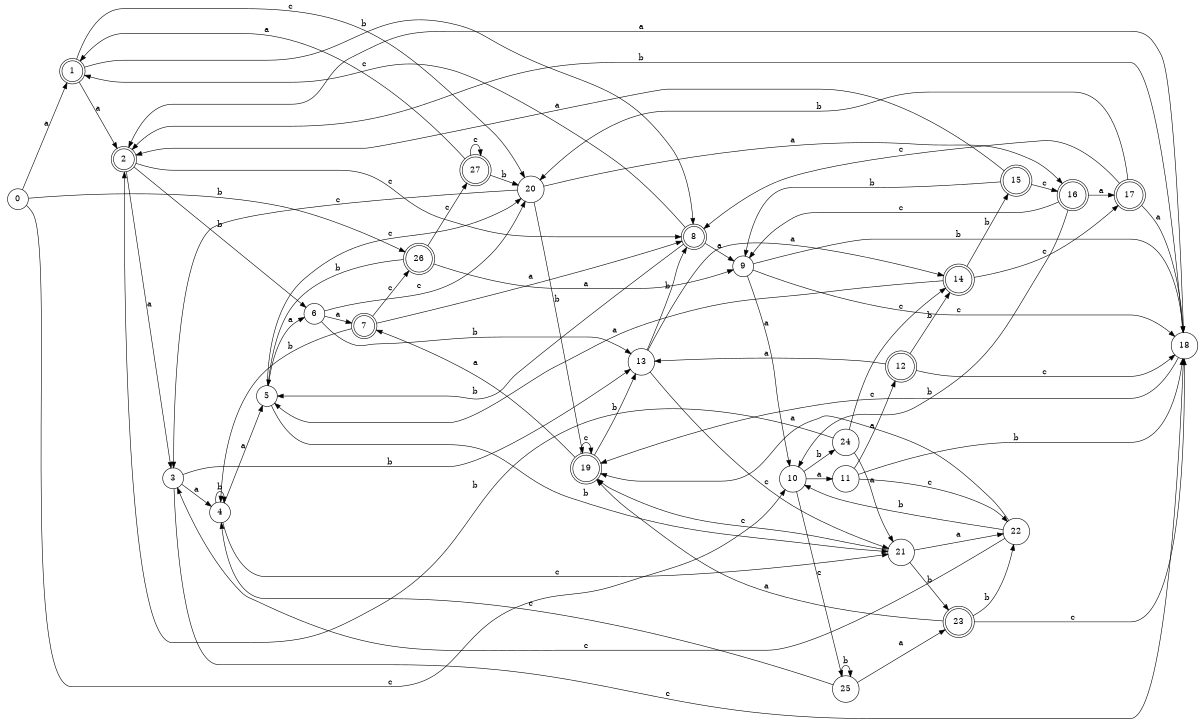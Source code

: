 digraph n23_4 {
__start0 [label="" shape="none"];

rankdir=LR;
size="8,5";

s0 [style="filled", color="black", fillcolor="white" shape="circle", label="0"];
s1 [style="rounded,filled", color="black", fillcolor="white" shape="doublecircle", label="1"];
s2 [style="rounded,filled", color="black", fillcolor="white" shape="doublecircle", label="2"];
s3 [style="filled", color="black", fillcolor="white" shape="circle", label="3"];
s4 [style="filled", color="black", fillcolor="white" shape="circle", label="4"];
s5 [style="filled", color="black", fillcolor="white" shape="circle", label="5"];
s6 [style="filled", color="black", fillcolor="white" shape="circle", label="6"];
s7 [style="rounded,filled", color="black", fillcolor="white" shape="doublecircle", label="7"];
s8 [style="rounded,filled", color="black", fillcolor="white" shape="doublecircle", label="8"];
s9 [style="filled", color="black", fillcolor="white" shape="circle", label="9"];
s10 [style="filled", color="black", fillcolor="white" shape="circle", label="10"];
s11 [style="filled", color="black", fillcolor="white" shape="circle", label="11"];
s12 [style="rounded,filled", color="black", fillcolor="white" shape="doublecircle", label="12"];
s13 [style="filled", color="black", fillcolor="white" shape="circle", label="13"];
s14 [style="rounded,filled", color="black", fillcolor="white" shape="doublecircle", label="14"];
s15 [style="rounded,filled", color="black", fillcolor="white" shape="doublecircle", label="15"];
s16 [style="rounded,filled", color="black", fillcolor="white" shape="doublecircle", label="16"];
s17 [style="rounded,filled", color="black", fillcolor="white" shape="doublecircle", label="17"];
s18 [style="filled", color="black", fillcolor="white" shape="circle", label="18"];
s19 [style="rounded,filled", color="black", fillcolor="white" shape="doublecircle", label="19"];
s20 [style="filled", color="black", fillcolor="white" shape="circle", label="20"];
s21 [style="filled", color="black", fillcolor="white" shape="circle", label="21"];
s22 [style="filled", color="black", fillcolor="white" shape="circle", label="22"];
s23 [style="rounded,filled", color="black", fillcolor="white" shape="doublecircle", label="23"];
s24 [style="filled", color="black", fillcolor="white" shape="circle", label="24"];
s25 [style="filled", color="black", fillcolor="white" shape="circle", label="25"];
s26 [style="rounded,filled", color="black", fillcolor="white" shape="doublecircle", label="26"];
s27 [style="rounded,filled", color="black", fillcolor="white" shape="doublecircle", label="27"];
s0 -> s1 [label="a"];
s0 -> s26 [label="b"];
s0 -> s10 [label="c"];
s1 -> s2 [label="a"];
s1 -> s8 [label="b"];
s1 -> s20 [label="c"];
s2 -> s3 [label="a"];
s2 -> s6 [label="b"];
s2 -> s8 [label="c"];
s3 -> s4 [label="a"];
s3 -> s13 [label="b"];
s3 -> s18 [label="c"];
s4 -> s5 [label="a"];
s4 -> s4 [label="b"];
s4 -> s21 [label="c"];
s5 -> s6 [label="a"];
s5 -> s21 [label="b"];
s5 -> s20 [label="c"];
s6 -> s7 [label="a"];
s6 -> s13 [label="b"];
s6 -> s20 [label="c"];
s7 -> s8 [label="a"];
s7 -> s4 [label="b"];
s7 -> s26 [label="c"];
s8 -> s9 [label="a"];
s8 -> s5 [label="b"];
s8 -> s1 [label="c"];
s9 -> s10 [label="a"];
s9 -> s18 [label="b"];
s9 -> s18 [label="c"];
s10 -> s11 [label="a"];
s10 -> s24 [label="b"];
s10 -> s25 [label="c"];
s11 -> s12 [label="a"];
s11 -> s18 [label="b"];
s11 -> s22 [label="c"];
s12 -> s13 [label="a"];
s12 -> s14 [label="b"];
s12 -> s18 [label="c"];
s13 -> s14 [label="a"];
s13 -> s8 [label="b"];
s13 -> s21 [label="c"];
s14 -> s5 [label="a"];
s14 -> s15 [label="b"];
s14 -> s17 [label="c"];
s15 -> s2 [label="a"];
s15 -> s9 [label="b"];
s15 -> s16 [label="c"];
s16 -> s17 [label="a"];
s16 -> s10 [label="b"];
s16 -> s9 [label="c"];
s17 -> s18 [label="a"];
s17 -> s20 [label="b"];
s17 -> s8 [label="c"];
s18 -> s2 [label="a"];
s18 -> s2 [label="b"];
s18 -> s19 [label="c"];
s19 -> s7 [label="a"];
s19 -> s13 [label="b"];
s19 -> s19 [label="c"];
s20 -> s16 [label="a"];
s20 -> s19 [label="b"];
s20 -> s3 [label="c"];
s21 -> s22 [label="a"];
s21 -> s23 [label="b"];
s21 -> s19 [label="c"];
s22 -> s19 [label="a"];
s22 -> s10 [label="b"];
s22 -> s3 [label="c"];
s23 -> s19 [label="a"];
s23 -> s22 [label="b"];
s23 -> s18 [label="c"];
s24 -> s21 [label="a"];
s24 -> s2 [label="b"];
s24 -> s14 [label="c"];
s25 -> s23 [label="a"];
s25 -> s25 [label="b"];
s25 -> s4 [label="c"];
s26 -> s9 [label="a"];
s26 -> s5 [label="b"];
s26 -> s27 [label="c"];
s27 -> s1 [label="a"];
s27 -> s20 [label="b"];
s27 -> s27 [label="c"];

}